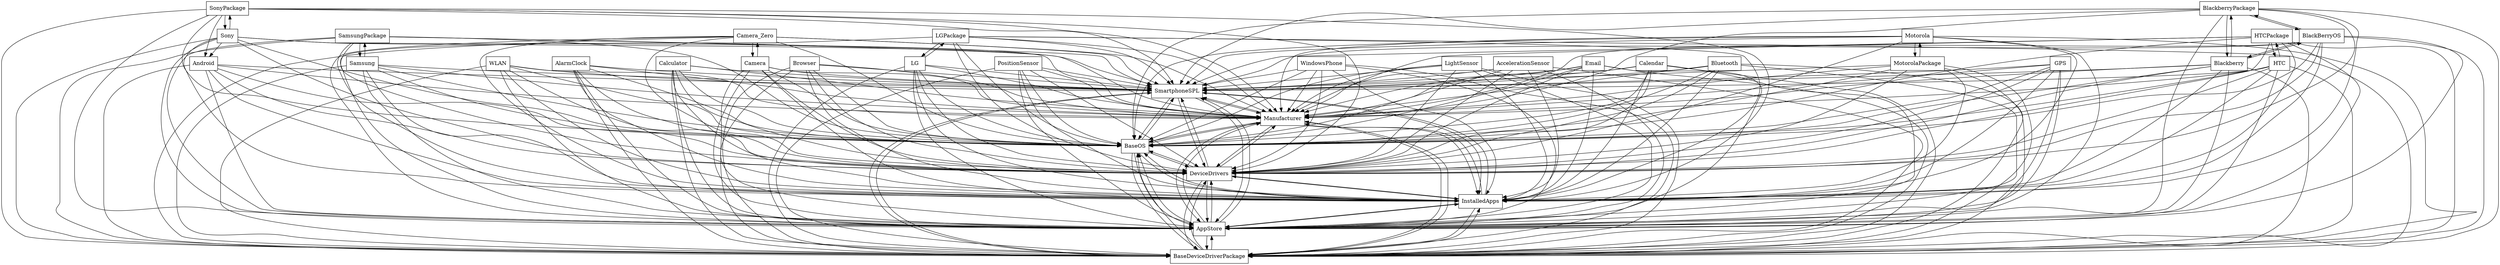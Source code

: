 digraph{
graph [rankdir=TB];
node [shape=box];
edge [arrowhead=normal];
0[label="BlackberryPackage",]
1[label="Bluetooth",]
2[label="Motorola",]
3[label="SonyPackage",]
4[label="SmartphoneSPL",]
5[label="SamsungPackage",]
6[label="AccelerationSensor",]
7[label="Browser",]
8[label="HTCPackage",]
9[label="Manufacturer",]
10[label="Sony",]
11[label="WLAN",]
12[label="Camera_Zero",]
13[label="BaseDeviceDriverPackage",]
14[label="HTC",]
15[label="AlarmClock",]
16[label="Samsung",]
17[label="AppStore",]
18[label="MotorolaPackage",]
19[label="InstalledApps",]
20[label="Camera",]
21[label="WindowsPhone",]
22[label="BlackBerryOS",]
23[label="Calendar",]
24[label="PositionSensor",]
25[label="Blackberry",]
26[label="Android",]
27[label="Email",]
28[label="Calculator",]
29[label="DeviceDrivers",]
30[label="GPS",]
31[label="LightSensor",]
32[label="BaseOS",]
33[label="LGPackage",]
34[label="LG",]
0->4[label="",]
0->9[label="",]
0->13[label="",]
0->17[label="",]
0->19[label="",]
0->22[label="",]
0->25[label="",]
0->29[label="",]
0->32[label="",]
1->4[label="",]
1->9[label="",]
1->13[label="",]
1->17[label="",]
1->19[label="",]
1->29[label="",]
1->32[label="",]
2->4[label="",]
2->9[label="",]
2->13[label="",]
2->17[label="",]
2->18[label="",]
2->19[label="",]
2->29[label="",]
2->32[label="",]
3->4[label="",]
3->9[label="",]
3->10[label="",]
3->13[label="",]
3->17[label="",]
3->19[label="",]
3->26[label="",]
3->29[label="",]
3->32[label="",]
4->9[label="",]
4->13[label="",]
4->17[label="",]
4->19[label="",]
4->29[label="",]
4->32[label="",]
5->4[label="",]
5->9[label="",]
5->13[label="",]
5->16[label="",]
5->17[label="",]
5->19[label="",]
5->29[label="",]
5->32[label="",]
6->4[label="",]
6->9[label="",]
6->13[label="",]
6->17[label="",]
6->19[label="",]
6->29[label="",]
6->32[label="",]
7->4[label="",]
7->9[label="",]
7->13[label="",]
7->17[label="",]
7->19[label="",]
7->29[label="",]
7->32[label="",]
8->4[label="",]
8->9[label="",]
8->13[label="",]
8->14[label="",]
8->17[label="",]
8->19[label="",]
8->29[label="",]
8->32[label="",]
9->4[label="",]
9->13[label="",]
9->17[label="",]
9->19[label="",]
9->29[label="",]
9->32[label="",]
10->3[label="",]
10->4[label="",]
10->9[label="",]
10->13[label="",]
10->17[label="",]
10->19[label="",]
10->26[label="",]
10->29[label="",]
10->32[label="",]
11->4[label="",]
11->9[label="",]
11->13[label="",]
11->17[label="",]
11->19[label="",]
11->29[label="",]
11->32[label="",]
12->4[label="",]
12->9[label="",]
12->13[label="",]
12->17[label="",]
12->19[label="",]
12->20[label="",]
12->29[label="",]
12->32[label="",]
13->4[label="",]
13->9[label="",]
13->17[label="",]
13->19[label="",]
13->29[label="",]
13->32[label="",]
14->4[label="",]
14->8[label="",]
14->9[label="",]
14->13[label="",]
14->17[label="",]
14->19[label="",]
14->29[label="",]
14->32[label="",]
15->4[label="",]
15->9[label="",]
15->13[label="",]
15->17[label="",]
15->19[label="",]
15->29[label="",]
15->32[label="",]
16->4[label="",]
16->5[label="",]
16->9[label="",]
16->13[label="",]
16->17[label="",]
16->19[label="",]
16->29[label="",]
16->32[label="",]
17->4[label="",]
17->9[label="",]
17->13[label="",]
17->19[label="",]
17->29[label="",]
17->32[label="",]
18->2[label="",]
18->4[label="",]
18->9[label="",]
18->13[label="",]
18->17[label="",]
18->19[label="",]
18->29[label="",]
18->32[label="",]
19->4[label="",]
19->9[label="",]
19->13[label="",]
19->17[label="",]
19->29[label="",]
19->32[label="",]
20->4[label="",]
20->9[label="",]
20->12[label="",]
20->13[label="",]
20->17[label="",]
20->19[label="",]
20->29[label="",]
20->32[label="",]
21->4[label="",]
21->9[label="",]
21->13[label="",]
21->17[label="",]
21->19[label="",]
21->29[label="",]
21->32[label="",]
22->0[label="",]
22->4[label="",]
22->9[label="",]
22->13[label="",]
22->17[label="",]
22->19[label="",]
22->25[label="",]
22->29[label="",]
22->32[label="",]
23->4[label="",]
23->9[label="",]
23->13[label="",]
23->17[label="",]
23->19[label="",]
23->29[label="",]
23->32[label="",]
24->4[label="",]
24->9[label="",]
24->13[label="",]
24->17[label="",]
24->19[label="",]
24->29[label="",]
24->32[label="",]
25->0[label="",]
25->4[label="",]
25->9[label="",]
25->13[label="",]
25->17[label="",]
25->19[label="",]
25->22[label="",]
25->29[label="",]
25->32[label="",]
26->4[label="",]
26->9[label="",]
26->13[label="",]
26->17[label="",]
26->19[label="",]
26->29[label="",]
26->32[label="",]
27->4[label="",]
27->9[label="",]
27->13[label="",]
27->17[label="",]
27->19[label="",]
27->29[label="",]
27->32[label="",]
28->4[label="",]
28->9[label="",]
28->13[label="",]
28->17[label="",]
28->19[label="",]
28->29[label="",]
28->32[label="",]
29->4[label="",]
29->9[label="",]
29->13[label="",]
29->17[label="",]
29->19[label="",]
29->32[label="",]
30->4[label="",]
30->9[label="",]
30->13[label="",]
30->17[label="",]
30->19[label="",]
30->29[label="",]
30->32[label="",]
31->4[label="",]
31->9[label="",]
31->13[label="",]
31->17[label="",]
31->19[label="",]
31->29[label="",]
31->32[label="",]
32->4[label="",]
32->9[label="",]
32->13[label="",]
32->17[label="",]
32->19[label="",]
32->29[label="",]
33->4[label="",]
33->9[label="",]
33->13[label="",]
33->17[label="",]
33->19[label="",]
33->29[label="",]
33->32[label="",]
33->34[label="",]
34->4[label="",]
34->9[label="",]
34->13[label="",]
34->17[label="",]
34->19[label="",]
34->29[label="",]
34->32[label="",]
34->33[label="",]
}
